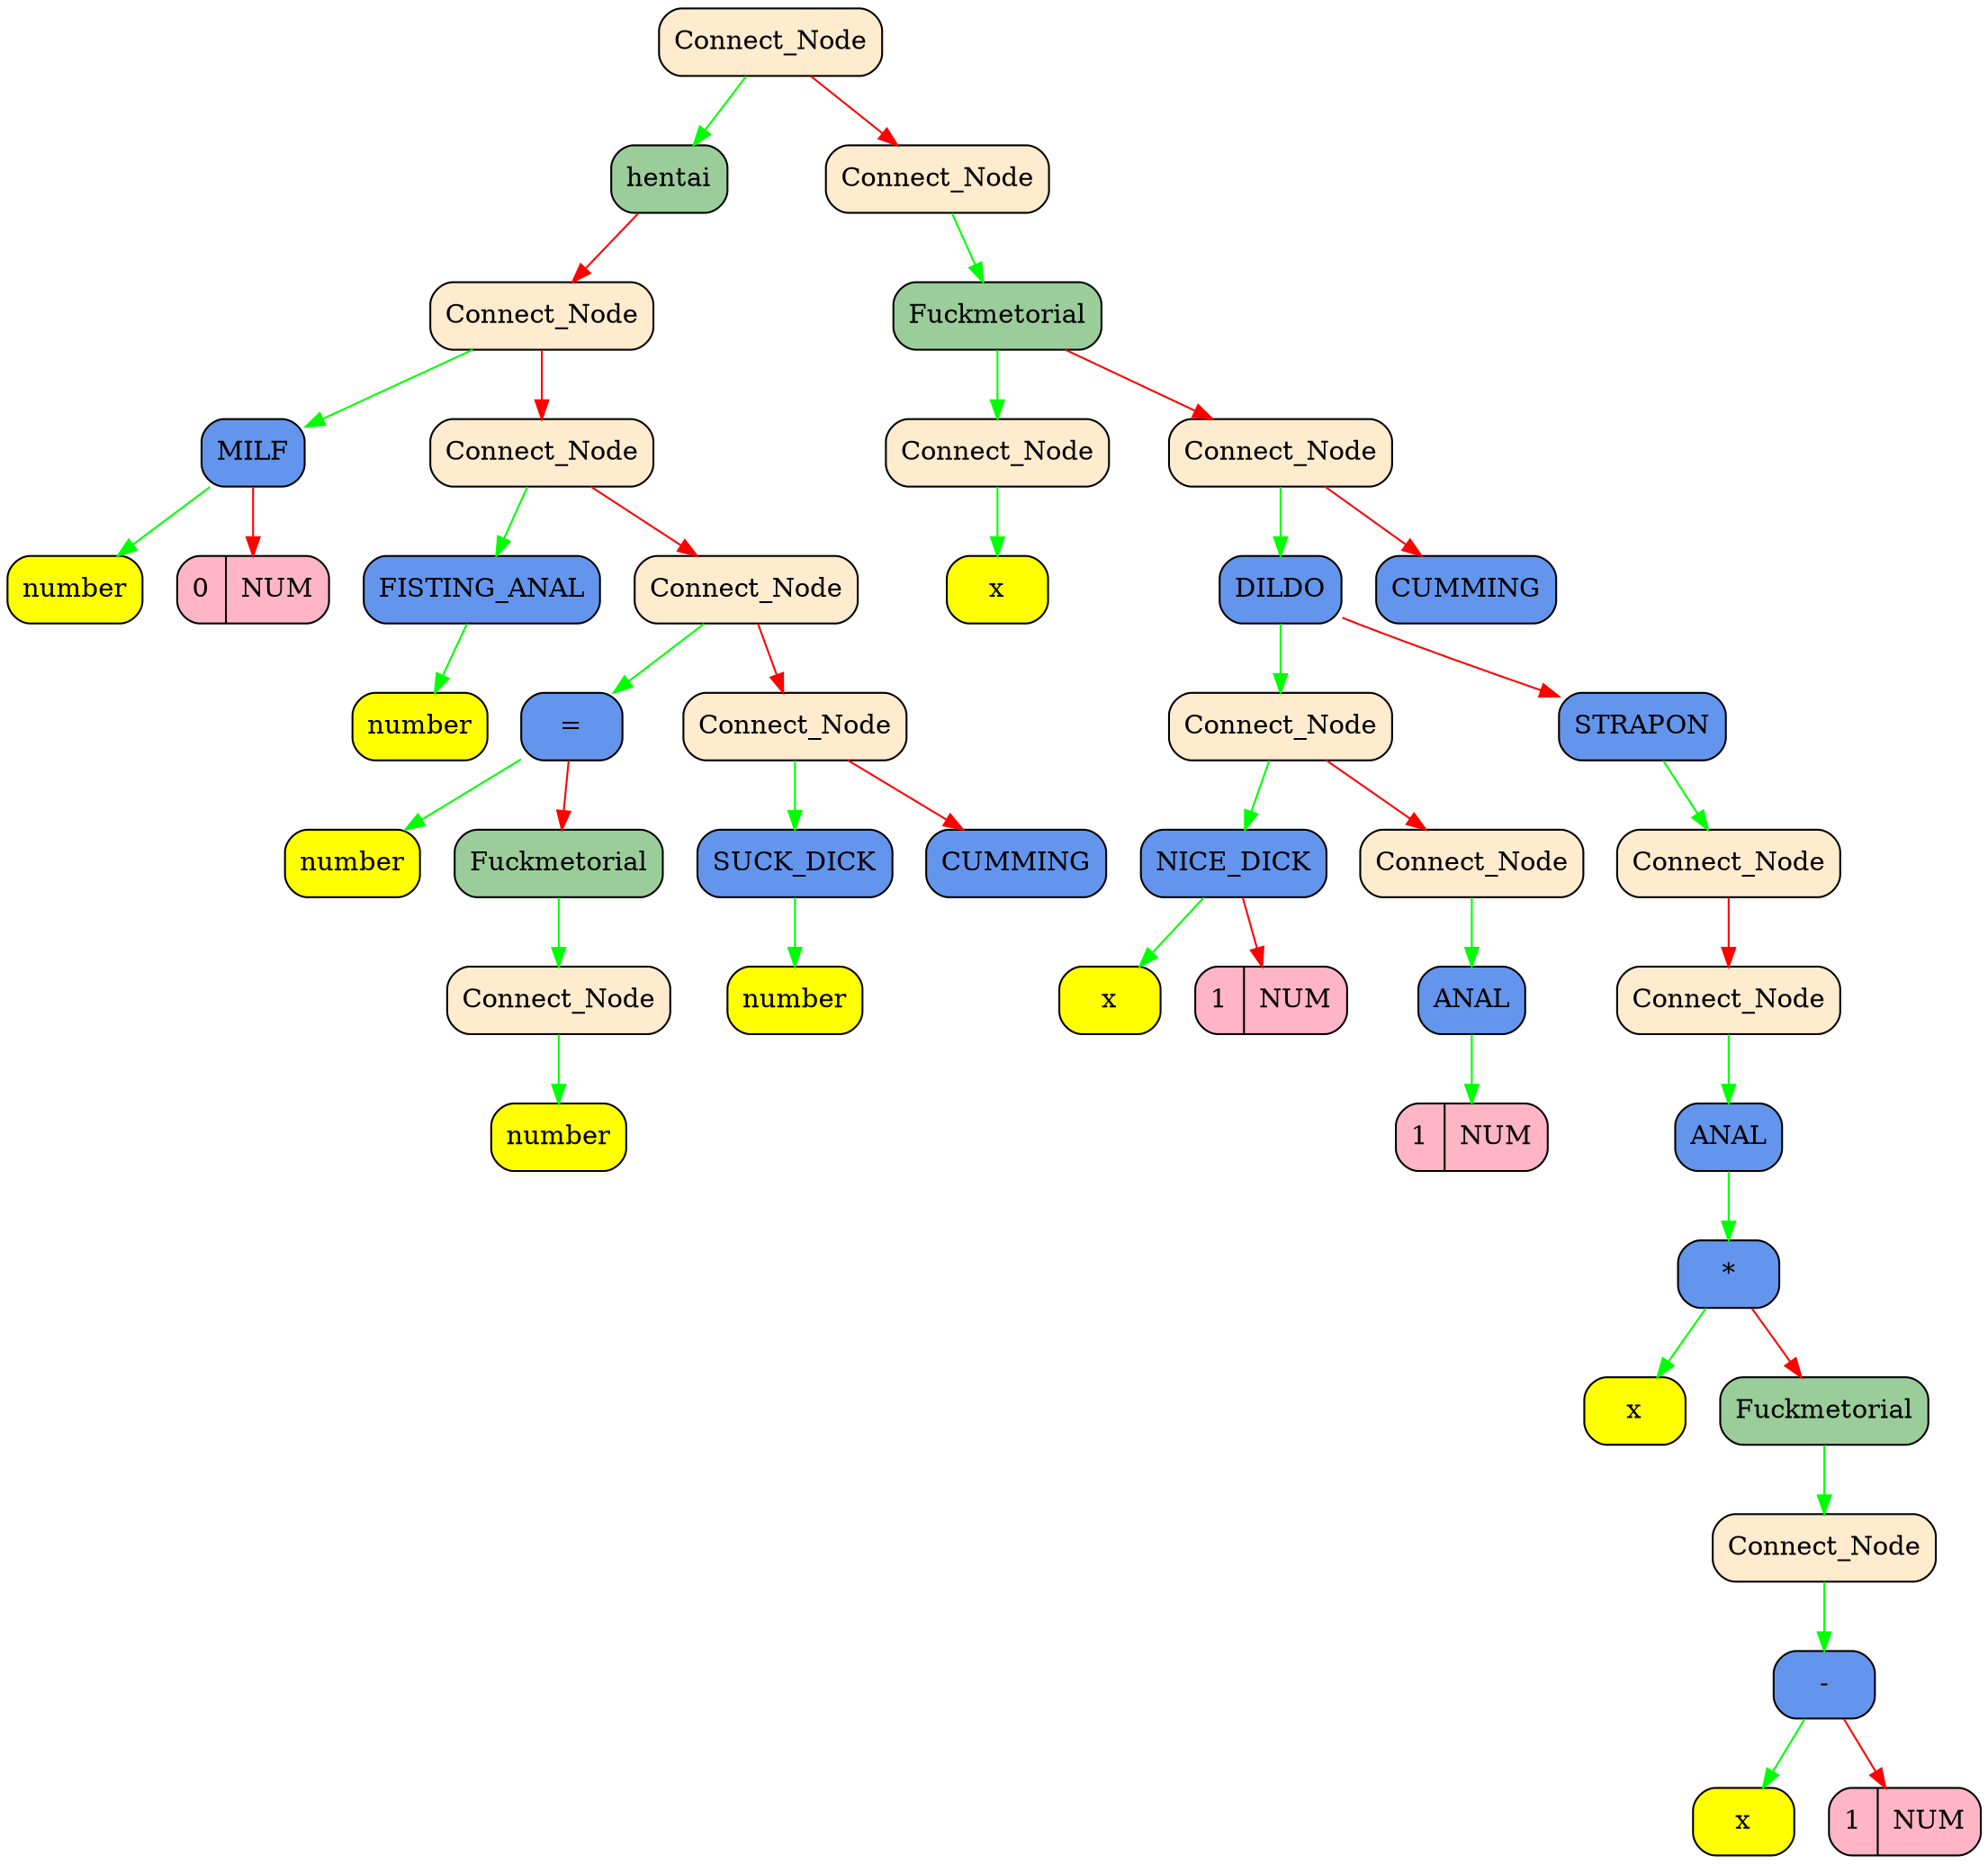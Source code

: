 digraph Tree
{
   rankdir = HR;
   node[fontsize=14];
   edge[color="black",fontcolor="blue",fontsize=12];
   "0x104602380"[shape = Mrecord, style = filled, fillcolor = "blanchedalmond",   label = " <value> Connect_Node"];
  "0x104602380" -> "0x104602350" [color = "green"];
  "0x104602380" -> "0x1046034f0" [color = "red"];
   "0x104602350"[shape = Mrecord, style = filled, fillcolor = "darkseagreen3",   label = " <value> hentai"];
  "0x104602350" -> "0x1046022f0" [color = "red"];
   "0x1046022f0"[shape = Mrecord, style = filled, fillcolor = "blanchedalmond",   label = " <value> Connect_Node"];
  "0x1046022f0" -> "0x104603a00" [color = "green"];
  "0x1046022f0" -> "0x104603910" [color = "red"];
   "0x104603a00"[shape = Mrecord, style = filled, fillcolor = "cornflowerblue",   label = " <value> MILF"];
  "0x104603a00" -> "0x1046039a0" [color = "green"];
  "0x104603a00" -> "0x104603940" [color = "red"];
   "0x1046039a0"[shape = Mrecord, style = filled, fillcolor = "yellow",   label = " <value> number"];
   "0x104603940"[shape = Mrecord, style = filled, fillcolor = "pink1",   label = " <value> 0 | NUM  "];
   "0x104603910"[shape = Mrecord, style = filled, fillcolor = "blanchedalmond",   label = " <value> Connect_Node"];
  "0x104603910" -> "0x1046038e0" [color = "green"];
  "0x104603910" -> "0x104603820" [color = "red"];
   "0x1046038e0"[shape = Mrecord, style = filled, fillcolor = "cornflowerblue",   label = " <value> FISTING_ANAL"];
  "0x1046038e0" -> "0x104603880" [color = "green"];
   "0x104603880"[shape = Mrecord, style = filled, fillcolor = "yellow",   label = " <value> number"];
   "0x104603820"[shape = Mrecord, style = filled, fillcolor = "blanchedalmond",   label = " <value> Connect_Node"];
  "0x104603820" -> "0x1046037f0" [color = "green"];
  "0x104603820" -> "0x104603640" [color = "red"];
   "0x1046037f0"[shape = Mrecord, style = filled, fillcolor = "cornflowerblue",   label = " <value> ="];
  "0x1046037f0" -> "0x104603790" [color = "green"];
  "0x1046037f0" -> "0x104603730" [color = "red"];
   "0x104603790"[shape = Mrecord, style = filled, fillcolor = "yellow",   label = " <value> number"];
   "0x104603730"[shape = Mrecord, style = filled, fillcolor = "darkseagreen3",   label = " <value> Fuckmetorial"];
  "0x104603730" -> "0x1046036d0" [color = "green"];
   "0x1046036d0"[shape = Mrecord, style = filled, fillcolor = "blanchedalmond",   label = " <value> Connect_Node"];
  "0x1046036d0" -> "0x1046036a0" [color = "green"];
   "0x1046036a0"[shape = Mrecord, style = filled, fillcolor = "yellow",   label = " <value> number"];
   "0x104603640"[shape = Mrecord, style = filled, fillcolor = "blanchedalmond",   label = " <value> Connect_Node"];
  "0x104603640" -> "0x104603610" [color = "green"];
  "0x104603640" -> "0x104603550" [color = "red"];
   "0x104603610"[shape = Mrecord, style = filled, fillcolor = "cornflowerblue",   label = " <value> SUCK_DICK"];
  "0x104603610" -> "0x1046035b0" [color = "green"];
   "0x1046035b0"[shape = Mrecord, style = filled, fillcolor = "yellow",   label = " <value> number"];
   "0x104603550"[shape = Mrecord, style = filled, fillcolor = "cornflowerblue",   label = " <value> CUMMING"];
   "0x1046034f0"[shape = Mrecord, style = filled, fillcolor = "blanchedalmond",   label = " <value> Connect_Node"];
  "0x1046034f0" -> "0x1046034c0" [color = "green"];
   "0x1046034c0"[shape = Mrecord, style = filled, fillcolor = "darkseagreen3",   label = " <value> Fuckmetorial"];
  "0x1046034c0" -> "0x104603460" [color = "green"];
  "0x1046034c0" -> "0x1046033d0" [color = "red"];
   "0x104603460"[shape = Mrecord, style = filled, fillcolor = "blanchedalmond",   label = " <value> Connect_Node"];
  "0x104603460" -> "0x104603430" [color = "green"];
   "0x104603430"[shape = Mrecord, style = filled, fillcolor = "yellow",   label = " <value> x"];
   "0x1046033d0"[shape = Mrecord, style = filled, fillcolor = "blanchedalmond",   label = " <value> Connect_Node"];
  "0x1046033d0" -> "0x1046033a0" [color = "green"];
  "0x1046033d0" -> "0x104604540" [color = "red"];
   "0x1046033a0"[shape = Mrecord, style = filled, fillcolor = "cornflowerblue",   label = " <value> DILDO"];
  "0x1046033a0" -> "0x104603340" [color = "green"];
  "0x1046033a0" -> "0x104603160" [color = "red"];
   "0x104603340"[shape = Mrecord, style = filled, fillcolor = "blanchedalmond",   label = " <value> Connect_Node"];
  "0x104603340" -> "0x104603310" [color = "green"];
  "0x104603340" -> "0x104603220" [color = "red"];
   "0x104603310"[shape = Mrecord, style = filled, fillcolor = "cornflowerblue",   label = " <value> NICE_DICK"];
  "0x104603310" -> "0x1046032b0" [color = "green"];
  "0x104603310" -> "0x104603250" [color = "red"];
   "0x1046032b0"[shape = Mrecord, style = filled, fillcolor = "yellow",   label = " <value> x"];
   "0x104603250"[shape = Mrecord, style = filled, fillcolor = "pink1",   label = " <value> 1 | NUM  "];
   "0x104603220"[shape = Mrecord, style = filled, fillcolor = "blanchedalmond",   label = " <value> Connect_Node"];
  "0x104603220" -> "0x1046031f0" [color = "green"];
   "0x1046031f0"[shape = Mrecord, style = filled, fillcolor = "cornflowerblue",   label = " <value> ANAL"];
  "0x1046031f0" -> "0x104603190" [color = "green"];
   "0x104603190"[shape = Mrecord, style = filled, fillcolor = "pink1",   label = " <value> 1 | NUM  "];
   "0x104603160"[shape = Mrecord, style = filled, fillcolor = "cornflowerblue",   label = " <value> STRAPON"];
  "0x104603160" -> "0x104603100" [color = "green"];
   "0x104603100"[shape = Mrecord, style = filled, fillcolor = "blanchedalmond",   label = " <value> Connect_Node"];
  "0x104603100" -> "0x1046030d0" [color = "red"];
   "0x1046030d0"[shape = Mrecord, style = filled, fillcolor = "blanchedalmond",   label = " <value> Connect_Node"];
  "0x1046030d0" -> "0x1046030a0" [color = "green"];
   "0x1046030a0"[shape = Mrecord, style = filled, fillcolor = "cornflowerblue",   label = " <value> ANAL"];
  "0x1046030a0" -> "0x104603040" [color = "green"];
   "0x104603040"[shape = Mrecord, style = filled, fillcolor = "cornflowerblue",   label = " <value> *"];
  "0x104603040" -> "0x104602fe0" [color = "green"];
  "0x104603040" -> "0x104602f80" [color = "red"];
   "0x104602fe0"[shape = Mrecord, style = filled, fillcolor = "yellow",   label = " <value> x"];
   "0x104602f80"[shape = Mrecord, style = filled, fillcolor = "darkseagreen3",   label = " <value> Fuckmetorial"];
  "0x104602f80" -> "0x104602f20" [color = "green"];
   "0x104602f20"[shape = Mrecord, style = filled, fillcolor = "blanchedalmond",   label = " <value> Connect_Node"];
  "0x104602f20" -> "0x104602ef0" [color = "green"];
   "0x104602ef0"[shape = Mrecord, style = filled, fillcolor = "cornflowerblue",   label = " <value> -"];
  "0x104602ef0" -> "0x104602e90" [color = "green"];
  "0x104602ef0" -> "0x104604570" [color = "red"];
   "0x104602e90"[shape = Mrecord, style = filled, fillcolor = "yellow",   label = " <value> x"];
   "0x104604570"[shape = Mrecord, style = filled, fillcolor = "pink1",   label = " <value> 1 | NUM  "];
   "0x104604540"[shape = Mrecord, style = filled, fillcolor = "cornflowerblue",   label = " <value> CUMMING"];
}